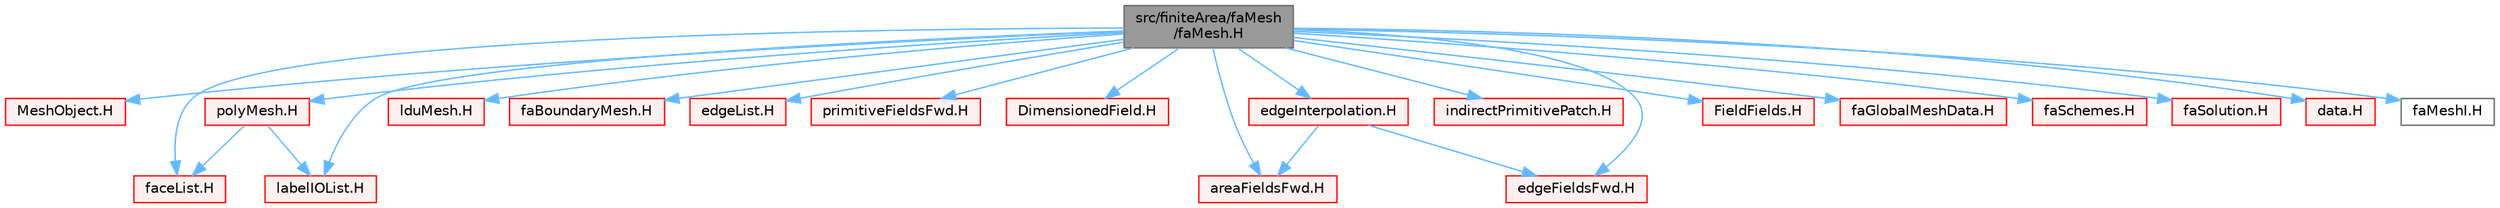 digraph "src/finiteArea/faMesh/faMesh.H"
{
 // LATEX_PDF_SIZE
  bgcolor="transparent";
  edge [fontname=Helvetica,fontsize=10,labelfontname=Helvetica,labelfontsize=10];
  node [fontname=Helvetica,fontsize=10,shape=box,height=0.2,width=0.4];
  Node1 [id="Node000001",label="src/finiteArea/faMesh\l/faMesh.H",height=0.2,width=0.4,color="gray40", fillcolor="grey60", style="filled", fontcolor="black",tooltip=" "];
  Node1 -> Node2 [id="edge1_Node000001_Node000002",color="steelblue1",style="solid",tooltip=" "];
  Node2 [id="Node000002",label="MeshObject.H",height=0.2,width=0.4,color="red", fillcolor="#FFF0F0", style="filled",URL="$MeshObject_8H.html",tooltip=" "];
  Node1 -> Node152 [id="edge2_Node000001_Node000152",color="steelblue1",style="solid",tooltip=" "];
  Node152 [id="Node000152",label="polyMesh.H",height=0.2,width=0.4,color="red", fillcolor="#FFF0F0", style="filled",URL="$polyMesh_8H.html",tooltip=" "];
  Node152 -> Node228 [id="edge3_Node000152_Node000228",color="steelblue1",style="solid",tooltip=" "];
  Node228 [id="Node000228",label="faceList.H",height=0.2,width=0.4,color="red", fillcolor="#FFF0F0", style="filled",URL="$faceList_8H.html",tooltip=" "];
  Node152 -> Node255 [id="edge4_Node000152_Node000255",color="steelblue1",style="solid",tooltip=" "];
  Node255 [id="Node000255",label="labelIOList.H",height=0.2,width=0.4,color="red", fillcolor="#FFF0F0", style="filled",URL="$labelIOList_8H.html",tooltip=" "];
  Node1 -> Node280 [id="edge5_Node000001_Node000280",color="steelblue1",style="solid",tooltip=" "];
  Node280 [id="Node000280",label="lduMesh.H",height=0.2,width=0.4,color="red", fillcolor="#FFF0F0", style="filled",URL="$lduMesh_8H.html",tooltip=" "];
  Node1 -> Node286 [id="edge6_Node000001_Node000286",color="steelblue1",style="solid",tooltip=" "];
  Node286 [id="Node000286",label="faBoundaryMesh.H",height=0.2,width=0.4,color="red", fillcolor="#FFF0F0", style="filled",URL="$faBoundaryMesh_8H.html",tooltip=" "];
  Node1 -> Node156 [id="edge7_Node000001_Node000156",color="steelblue1",style="solid",tooltip=" "];
  Node156 [id="Node000156",label="edgeList.H",height=0.2,width=0.4,color="red", fillcolor="#FFF0F0", style="filled",URL="$edgeList_8H.html",tooltip=" "];
  Node1 -> Node228 [id="edge8_Node000001_Node000228",color="steelblue1",style="solid",tooltip=" "];
  Node1 -> Node222 [id="edge9_Node000001_Node000222",color="steelblue1",style="solid",tooltip=" "];
  Node222 [id="Node000222",label="primitiveFieldsFwd.H",height=0.2,width=0.4,color="red", fillcolor="#FFF0F0", style="filled",URL="$primitiveFieldsFwd_8H.html",tooltip="Forward declarations of the specialisations of Field<T> for scalar, vector and tensor."];
  Node1 -> Node289 [id="edge10_Node000001_Node000289",color="steelblue1",style="solid",tooltip=" "];
  Node289 [id="Node000289",label="DimensionedField.H",height=0.2,width=0.4,color="red", fillcolor="#FFF0F0", style="filled",URL="$DimensionedField_8H.html",tooltip=" "];
  Node1 -> Node312 [id="edge11_Node000001_Node000312",color="steelblue1",style="solid",tooltip=" "];
  Node312 [id="Node000312",label="areaFieldsFwd.H",height=0.2,width=0.4,color="red", fillcolor="#FFF0F0", style="filled",URL="$areaFieldsFwd_8H.html",tooltip="Forwards and collection of common area field types."];
  Node1 -> Node313 [id="edge12_Node000001_Node000313",color="steelblue1",style="solid",tooltip=" "];
  Node313 [id="Node000313",label="edgeFieldsFwd.H",height=0.2,width=0.4,color="red", fillcolor="#FFF0F0", style="filled",URL="$edgeFieldsFwd_8H.html",tooltip="Forwards for edge field types."];
  Node1 -> Node314 [id="edge13_Node000001_Node000314",color="steelblue1",style="solid",tooltip=" "];
  Node314 [id="Node000314",label="indirectPrimitivePatch.H",height=0.2,width=0.4,color="red", fillcolor="#FFF0F0", style="filled",URL="$indirectPrimitivePatch_8H.html",tooltip=" "];
  Node1 -> Node315 [id="edge14_Node000001_Node000315",color="steelblue1",style="solid",tooltip=" "];
  Node315 [id="Node000315",label="edgeInterpolation.H",height=0.2,width=0.4,color="red", fillcolor="#FFF0F0", style="filled",URL="$edgeInterpolation_8H.html",tooltip=" "];
  Node315 -> Node312 [id="edge15_Node000315_Node000312",color="steelblue1",style="solid",tooltip=" "];
  Node315 -> Node313 [id="edge16_Node000315_Node000313",color="steelblue1",style="solid",tooltip=" "];
  Node1 -> Node255 [id="edge17_Node000001_Node000255",color="steelblue1",style="solid",tooltip=" "];
  Node1 -> Node316 [id="edge18_Node000001_Node000316",color="steelblue1",style="solid",tooltip=" "];
  Node316 [id="Node000316",label="FieldFields.H",height=0.2,width=0.4,color="red", fillcolor="#FFF0F0", style="filled",URL="$FieldFields_8H.html",tooltip=" "];
  Node1 -> Node325 [id="edge19_Node000001_Node000325",color="steelblue1",style="solid",tooltip=" "];
  Node325 [id="Node000325",label="faGlobalMeshData.H",height=0.2,width=0.4,color="red", fillcolor="#FFF0F0", style="filled",URL="$faGlobalMeshData_8H.html",tooltip=" "];
  Node1 -> Node327 [id="edge20_Node000001_Node000327",color="steelblue1",style="solid",tooltip=" "];
  Node327 [id="Node000327",label="faSchemes.H",height=0.2,width=0.4,color="red", fillcolor="#FFF0F0", style="filled",URL="$faSchemes_8H.html",tooltip=" "];
  Node1 -> Node342 [id="edge21_Node000001_Node000342",color="steelblue1",style="solid",tooltip=" "];
  Node342 [id="Node000342",label="faSolution.H",height=0.2,width=0.4,color="red", fillcolor="#FFF0F0", style="filled",URL="$faSolution_8H.html",tooltip=" "];
  Node1 -> Node346 [id="edge22_Node000001_Node000346",color="steelblue1",style="solid",tooltip=" "];
  Node346 [id="Node000346",label="data.H",height=0.2,width=0.4,color="red", fillcolor="#FFF0F0", style="filled",URL="$data_8H.html",tooltip=" "];
  Node1 -> Node349 [id="edge23_Node000001_Node000349",color="steelblue1",style="solid",tooltip=" "];
  Node349 [id="Node000349",label="faMeshI.H",height=0.2,width=0.4,color="grey40", fillcolor="white", style="filled",URL="$faMeshI_8H.html",tooltip=" "];
}
